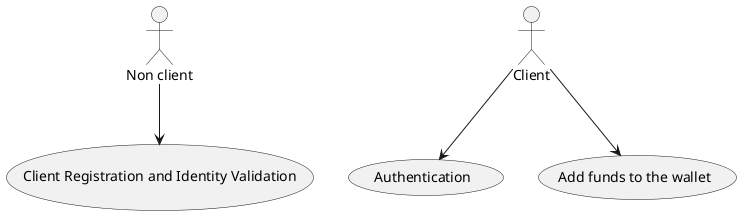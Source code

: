 @startuml
    "Non client"--> (Client Registration and Identity Validation)
    Client --> (Authentication)
    Client --> (Add funds to the wallet)
@enduml